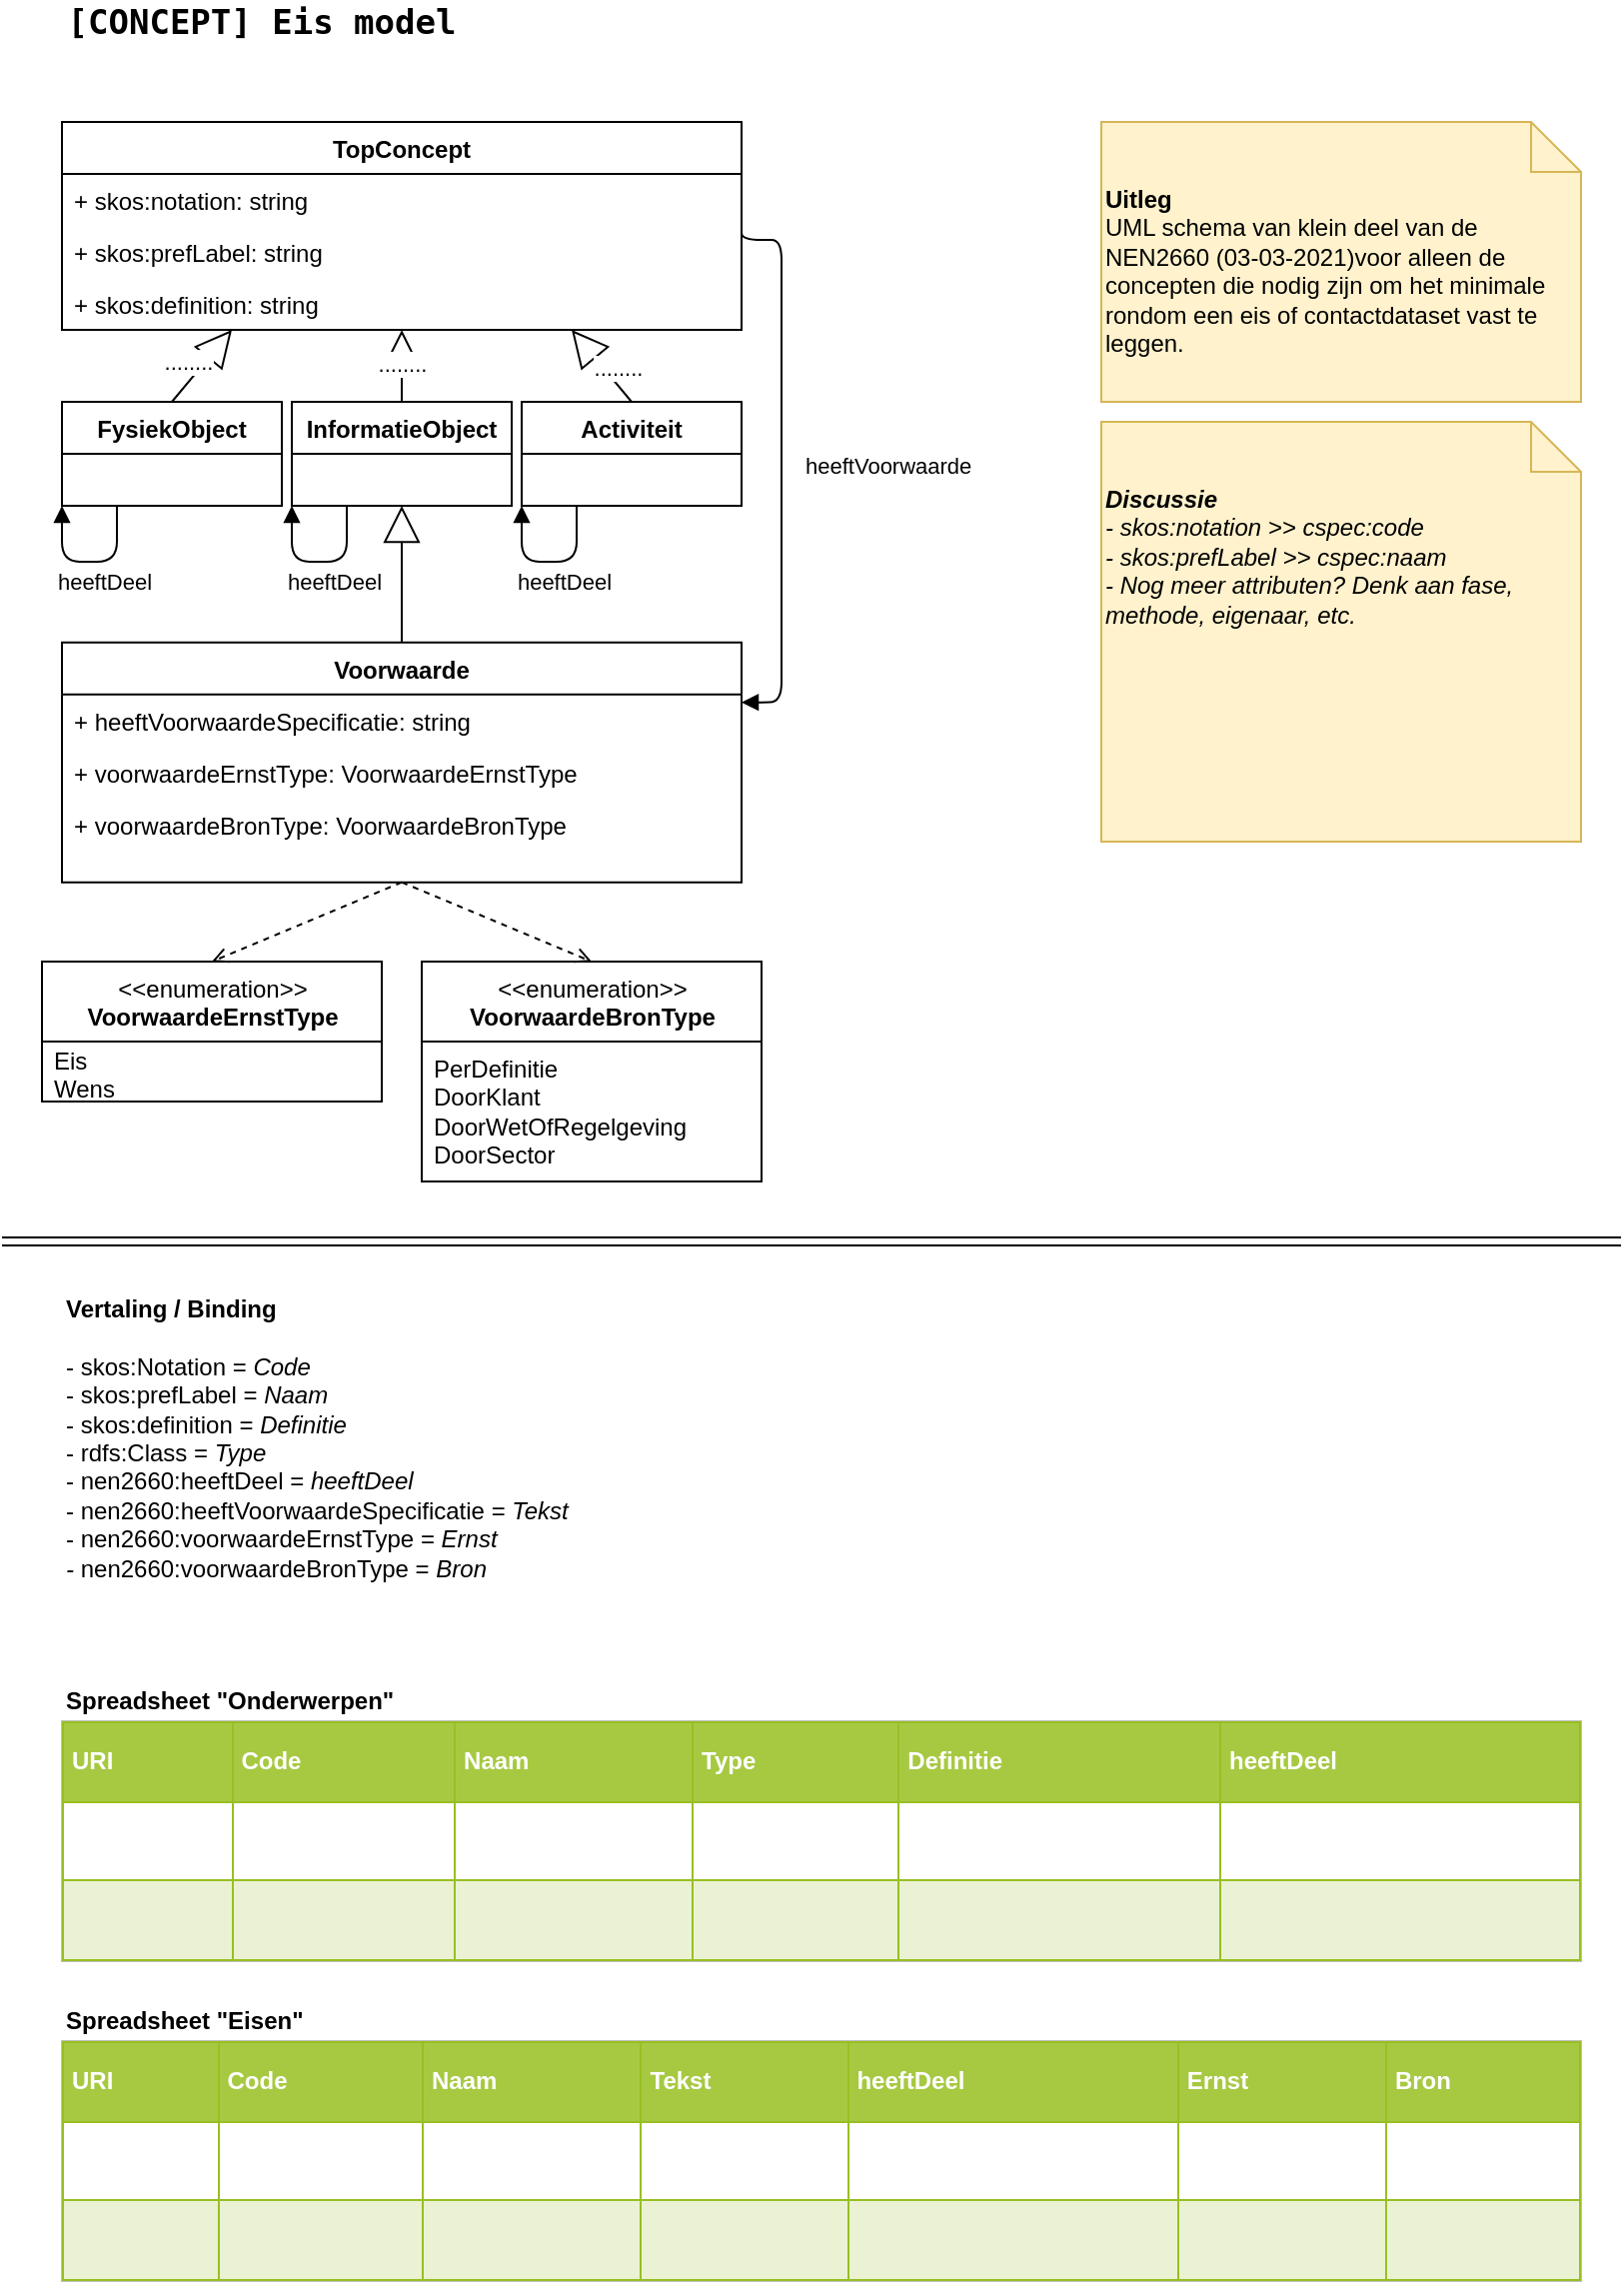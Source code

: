 <mxfile version="14.2.4" type="embed">
    <diagram id="-ttAfyzZw1vTDu5VzJYy" name="[CONCEPT] Eis model">
        <mxGraphModel dx="2184" dy="1182" grid="1" gridSize="10" guides="1" tooltips="1" connect="1" arrows="1" fold="1" page="1" pageScale="1" pageWidth="827" pageHeight="1169" math="0" shadow="0">
            <root>
                <mxCell id="0"/>
                <mxCell id="1" parent="0"/>
                <mxCell id="2" value="TopConcept" style="swimlane;fontStyle=1;childLayout=stackLayout;horizontal=1;startSize=26;fillColor=none;horizontalStack=0;resizeParent=1;resizeParentMax=0;resizeLast=0;collapsible=1;marginBottom=0;" parent="1" vertex="1">
                    <mxGeometry x="40" y="80" width="340" height="104" as="geometry"/>
                </mxCell>
                <mxCell id="45" value="+ skos:notation: string" style="text;strokeColor=none;fillColor=none;align=left;verticalAlign=top;spacingLeft=4;spacingRight=4;overflow=hidden;rotatable=0;points=[[0,0.5],[1,0.5]];portConstraint=eastwest;" parent="2" vertex="1">
                    <mxGeometry y="26" width="340" height="26" as="geometry"/>
                </mxCell>
                <mxCell id="44" value="+ skos:prefLabel: string" style="text;strokeColor=none;fillColor=none;align=left;verticalAlign=top;spacingLeft=4;spacingRight=4;overflow=hidden;rotatable=0;points=[[0,0.5],[1,0.5]];portConstraint=eastwest;" parent="2" vertex="1">
                    <mxGeometry y="52" width="340" height="26" as="geometry"/>
                </mxCell>
                <mxCell id="52" value="+ skos:definition: string" style="text;strokeColor=none;fillColor=none;align=left;verticalAlign=top;spacingLeft=4;spacingRight=4;overflow=hidden;rotatable=0;points=[[0,0.5],[1,0.5]];portConstraint=eastwest;" parent="2" vertex="1">
                    <mxGeometry y="78" width="340" height="26" as="geometry"/>
                </mxCell>
                <mxCell id="6" value="Voorwaarde" style="swimlane;fontStyle=1;childLayout=stackLayout;horizontal=1;startSize=26;fillColor=none;horizontalStack=0;resizeParent=1;resizeParentMax=0;resizeLast=0;collapsible=1;marginBottom=0;" parent="1" vertex="1">
                    <mxGeometry x="40" y="340.33" width="340" height="120" as="geometry"/>
                </mxCell>
                <mxCell id="7" value="+ heeftVoorwaardeSpecificatie: string" style="text;strokeColor=none;fillColor=none;align=left;verticalAlign=top;spacingLeft=4;spacingRight=4;overflow=hidden;rotatable=0;points=[[0,0.5],[1,0.5]];portConstraint=eastwest;" parent="6" vertex="1">
                    <mxGeometry y="26" width="340" height="26" as="geometry"/>
                </mxCell>
                <mxCell id="8" value="+ voorwaardeErnstType: VoorwaardeErnstType" style="text;strokeColor=none;fillColor=none;align=left;verticalAlign=top;spacingLeft=4;spacingRight=4;overflow=hidden;rotatable=0;points=[[0,0.5],[1,0.5]];portConstraint=eastwest;" parent="6" vertex="1">
                    <mxGeometry y="52" width="340" height="26" as="geometry"/>
                </mxCell>
                <mxCell id="9" value="+ voorwaardeBronType: VoorwaardeBronType" style="text;strokeColor=none;fillColor=none;align=left;verticalAlign=top;spacingLeft=4;spacingRight=4;overflow=hidden;rotatable=0;points=[[0,0.5],[1,0.5]];portConstraint=eastwest;" parent="6" vertex="1">
                    <mxGeometry y="78" width="340" height="42" as="geometry"/>
                </mxCell>
                <mxCell id="10" value="InformatieObject" style="swimlane;fontStyle=1;childLayout=stackLayout;horizontal=1;startSize=26;fillColor=none;horizontalStack=0;resizeParent=1;resizeParentMax=0;resizeLast=0;collapsible=1;marginBottom=0;" parent="1" vertex="1">
                    <mxGeometry x="155" y="220" width="110" height="52" as="geometry"/>
                </mxCell>
                <mxCell id="14" value="" style="endArrow=block;endSize=16;endFill=0;html=1;exitX=0.5;exitY=0;exitDx=0;exitDy=0;entryX=0.5;entryY=1;entryDx=0;entryDy=0;" parent="1" source="10" target="2" edge="1">
                    <mxGeometry width="160" relative="1" as="geometry">
                        <mxPoint x="160" y="570" as="sourcePoint"/>
                        <mxPoint x="311" y="200" as="targetPoint"/>
                    </mxGeometry>
                </mxCell>
                <mxCell id="25" value="........" style="edgeLabel;html=1;align=center;verticalAlign=middle;resizable=0;points=[];" parent="14" vertex="1" connectable="0">
                    <mxGeometry x="-0.508" y="2" relative="1" as="geometry">
                        <mxPoint x="2" y="-10" as="offset"/>
                    </mxGeometry>
                </mxCell>
                <mxCell id="15" value="" style="endArrow=block;endSize=16;endFill=0;html=1;exitX=0.5;exitY=0;exitDx=0;exitDy=0;entryX=0.5;entryY=1;entryDx=0;entryDy=0;" parent="1" source="6" target="10" edge="1">
                    <mxGeometry width="160" relative="1" as="geometry">
                        <mxPoint x="320" y="310.33" as="sourcePoint"/>
                        <mxPoint x="410" y="440.33" as="targetPoint"/>
                    </mxGeometry>
                </mxCell>
                <mxCell id="16" value="heeftVoorwaarde" style="endArrow=block;endFill=1;html=1;edgeStyle=orthogonalEdgeStyle;align=left;verticalAlign=top;exitX=1;exitY=0.5;exitDx=0;exitDy=0;entryX=1;entryY=0.25;entryDx=0;entryDy=0;" parent="1" source="2" target="6" edge="1">
                    <mxGeometry x="-0.091" y="10" relative="1" as="geometry">
                        <mxPoint x="40" y="500" as="sourcePoint"/>
                        <mxPoint x="430" y="480" as="targetPoint"/>
                        <Array as="points">
                            <mxPoint x="400" y="139"/>
                            <mxPoint x="400" y="370"/>
                        </Array>
                        <mxPoint as="offset"/>
                    </mxGeometry>
                </mxCell>
                <mxCell id="18" value="&amp;lt;&amp;lt;enumeration&amp;gt;&amp;gt;&lt;br&gt;&lt;span style=&quot;text-align: left&quot;&gt;&lt;b&gt;VoorwaardeErnstType&lt;/b&gt;&lt;/span&gt;" style="swimlane;fontStyle=0;align=center;verticalAlign=top;childLayout=stackLayout;horizontal=1;startSize=40;horizontalStack=0;resizeParent=1;resizeParentMax=0;resizeLast=0;collapsible=0;marginBottom=0;html=1;" parent="1" vertex="1">
                    <mxGeometry x="30" y="500" width="170" height="70" as="geometry"/>
                </mxCell>
                <mxCell id="19" value="Eis&lt;br&gt;Wens" style="text;html=1;strokeColor=none;fillColor=none;align=left;verticalAlign=middle;spacingLeft=4;spacingRight=4;overflow=hidden;rotatable=0;points=[[0,0.5],[1,0.5]];portConstraint=eastwest;" parent="18" vertex="1">
                    <mxGeometry y="40" width="170" height="30" as="geometry"/>
                </mxCell>
                <mxCell id="20" value="" style="endArrow=open;html=1;rounded=0;align=center;verticalAlign=bottom;dashed=1;endFill=0;labelBackgroundColor=none;entryX=0.5;entryY=0;entryDx=0;entryDy=0;exitX=0.5;exitY=1;exitDx=0;exitDy=0;" parent="1" source="6" target="18" edge="1">
                    <mxGeometry relative="1" as="geometry">
                        <mxPoint x="340" y="530" as="sourcePoint"/>
                        <mxPoint x="120" y="660.33" as="targetPoint"/>
                    </mxGeometry>
                </mxCell>
                <mxCell id="22" value="&amp;lt;&amp;lt;enumeration&amp;gt;&amp;gt;&lt;br&gt;&lt;div style=&quot;text-align: left&quot;&gt;&lt;span&gt;&lt;b&gt;VoorwaardeBronType&lt;/b&gt;&lt;/span&gt;&lt;/div&gt;" style="swimlane;fontStyle=0;align=center;verticalAlign=top;childLayout=stackLayout;horizontal=1;startSize=40;horizontalStack=0;resizeParent=1;resizeParentMax=0;resizeLast=0;collapsible=0;marginBottom=0;html=1;" parent="1" vertex="1">
                    <mxGeometry x="220" y="500.0" width="170" height="110" as="geometry"/>
                </mxCell>
                <mxCell id="23" value="PerDefinitie&lt;br&gt;DoorKlant&lt;br&gt;DoorWetOfRegelgeving&lt;br&gt;DoorSector" style="text;html=1;strokeColor=none;fillColor=none;align=left;verticalAlign=middle;spacingLeft=4;spacingRight=4;overflow=hidden;rotatable=0;points=[[0,0.5],[1,0.5]];portConstraint=eastwest;" parent="22" vertex="1">
                    <mxGeometry y="40" width="170" height="70" as="geometry"/>
                </mxCell>
                <mxCell id="24" value="" style="endArrow=open;html=1;rounded=0;align=center;verticalAlign=bottom;dashed=1;endFill=0;labelBackgroundColor=none;exitX=0.5;exitY=1;exitDx=0;exitDy=0;entryX=0.5;entryY=0;entryDx=0;entryDy=0;" parent="1" source="6" target="22" edge="1">
                    <mxGeometry relative="1" as="geometry">
                        <mxPoint x="135" y="470.33" as="sourcePoint"/>
                        <mxPoint x="220" y="545.33" as="targetPoint"/>
                    </mxGeometry>
                </mxCell>
                <mxCell id="33" style="edgeStyle=orthogonalEdgeStyle;rounded=1;orthogonalLoop=1;jettySize=auto;html=1;entryX=0;entryY=1;entryDx=0;entryDy=0;exitX=0.25;exitY=1;exitDx=0;exitDy=0;endArrow=block;endFill=1;" parent="1" source="26" target="26" edge="1">
                    <mxGeometry relative="1" as="geometry">
                        <mxPoint x="60" y="270" as="targetPoint"/>
                        <Array as="points">
                            <mxPoint x="68" y="300"/>
                            <mxPoint x="40" y="300"/>
                        </Array>
                    </mxGeometry>
                </mxCell>
                <mxCell id="34" value="heeftDeel" style="edgeLabel;html=1;align=center;verticalAlign=middle;resizable=0;points=[];" parent="33" vertex="1" connectable="0">
                    <mxGeometry x="-0.288" y="7" relative="1" as="geometry">
                        <mxPoint x="-5.5" y="3" as="offset"/>
                    </mxGeometry>
                </mxCell>
                <mxCell id="26" value="FysiekObject" style="swimlane;fontStyle=1;childLayout=stackLayout;horizontal=1;startSize=26;fillColor=none;horizontalStack=0;resizeParent=1;resizeParentMax=0;resizeLast=0;collapsible=1;marginBottom=0;" parent="1" vertex="1">
                    <mxGeometry x="40" y="220" width="110" height="52" as="geometry"/>
                </mxCell>
                <mxCell id="27" value="Activiteit" style="swimlane;fontStyle=1;childLayout=stackLayout;horizontal=1;startSize=26;fillColor=none;horizontalStack=0;resizeParent=1;resizeParentMax=0;resizeLast=0;collapsible=1;marginBottom=0;" parent="1" vertex="1">
                    <mxGeometry x="270" y="220" width="110" height="52" as="geometry"/>
                </mxCell>
                <mxCell id="29" value="" style="endArrow=block;endSize=16;endFill=0;html=1;exitX=0.5;exitY=0;exitDx=0;exitDy=0;entryX=0.75;entryY=1;entryDx=0;entryDy=0;" parent="1" source="27" target="2" edge="1">
                    <mxGeometry width="160" relative="1" as="geometry">
                        <mxPoint x="220" y="320" as="sourcePoint"/>
                        <mxPoint x="220" y="162" as="targetPoint"/>
                    </mxGeometry>
                </mxCell>
                <mxCell id="30" value="........" style="edgeLabel;html=1;align=center;verticalAlign=middle;resizable=0;points=[];" parent="29" vertex="1" connectable="0">
                    <mxGeometry x="-0.508" y="2" relative="1" as="geometry">
                        <mxPoint x="2" y="-10" as="offset"/>
                    </mxGeometry>
                </mxCell>
                <mxCell id="31" value="" style="endArrow=block;endSize=16;endFill=0;html=1;exitX=0.5;exitY=0;exitDx=0;exitDy=0;entryX=0.25;entryY=1;entryDx=0;entryDy=0;" parent="1" source="26" target="2" edge="1">
                    <mxGeometry width="160" relative="1" as="geometry">
                        <mxPoint x="335" y="320" as="sourcePoint"/>
                        <mxPoint x="305" y="162" as="targetPoint"/>
                    </mxGeometry>
                </mxCell>
                <mxCell id="32" value="........" style="edgeLabel;html=1;align=center;verticalAlign=middle;resizable=0;points=[];" parent="31" vertex="1" connectable="0">
                    <mxGeometry x="-0.508" y="2" relative="1" as="geometry">
                        <mxPoint x="2" y="-10" as="offset"/>
                    </mxGeometry>
                </mxCell>
                <mxCell id="35" style="edgeStyle=orthogonalEdgeStyle;rounded=1;orthogonalLoop=1;jettySize=auto;html=1;exitX=0.25;exitY=1;exitDx=0;exitDy=0;endArrow=block;endFill=1;entryX=0;entryY=1;entryDx=0;entryDy=0;" parent="1" source="10" target="10" edge="1">
                    <mxGeometry relative="1" as="geometry">
                        <mxPoint x="170" y="300" as="targetPoint"/>
                        <mxPoint x="77.5" y="282" as="sourcePoint"/>
                        <Array as="points">
                            <mxPoint x="183" y="300"/>
                            <mxPoint x="155" y="300"/>
                        </Array>
                    </mxGeometry>
                </mxCell>
                <mxCell id="36" value="heeftDeel" style="edgeLabel;html=1;align=center;verticalAlign=middle;resizable=0;points=[];" parent="35" vertex="1" connectable="0">
                    <mxGeometry x="-0.288" y="7" relative="1" as="geometry">
                        <mxPoint x="-5.5" y="3" as="offset"/>
                    </mxGeometry>
                </mxCell>
                <mxCell id="37" style="edgeStyle=orthogonalEdgeStyle;rounded=1;orthogonalLoop=1;jettySize=auto;html=1;exitX=0.25;exitY=1;exitDx=0;exitDy=0;endArrow=block;endFill=1;entryX=0;entryY=1;entryDx=0;entryDy=0;" parent="1" source="27" target="27" edge="1">
                    <mxGeometry relative="1" as="geometry">
                        <mxPoint x="165" y="282" as="targetPoint"/>
                        <mxPoint x="192.5" y="282" as="sourcePoint"/>
                        <Array as="points">
                            <mxPoint x="298" y="300"/>
                            <mxPoint x="270" y="300"/>
                        </Array>
                    </mxGeometry>
                </mxCell>
                <mxCell id="38" value="heeftDeel" style="edgeLabel;html=1;align=center;verticalAlign=middle;resizable=0;points=[];" parent="37" vertex="1" connectable="0">
                    <mxGeometry x="-0.288" y="7" relative="1" as="geometry">
                        <mxPoint x="-5.5" y="3" as="offset"/>
                    </mxGeometry>
                </mxCell>
                <mxCell id="40" value="&lt;table border=&quot;1&quot; width=&quot;100%&quot; cellpadding=&quot;4&quot; style=&quot;width: 100% ; height: 100% ; border-collapse: collapse&quot;&gt;&lt;tbody&gt;&lt;tr style=&quot;background-color: #a7c942 ; color: #ffffff ; border: 1px solid #98bf21&quot;&gt;&lt;th align=&quot;left&quot;&gt;URI&lt;/th&gt;&lt;th align=&quot;left&quot;&gt;Code&lt;/th&gt;&lt;th align=&quot;left&quot;&gt;Naam&lt;/th&gt;&lt;td&gt;&lt;b&gt;Type&lt;/b&gt;&lt;/td&gt;&lt;td&gt;&lt;b&gt;Definitie&lt;/b&gt;&lt;/td&gt;&lt;td&gt;&lt;b&gt;heeftDeel&lt;/b&gt;&lt;/td&gt;&lt;/tr&gt;&lt;tr style=&quot;border: 1px solid #98bf21&quot;&gt;&lt;td&gt;&lt;br&gt;&lt;/td&gt;&lt;td&gt;&lt;/td&gt;&lt;td&gt;&lt;/td&gt;&lt;td&gt;&lt;br&gt;&lt;/td&gt;&lt;td&gt;&lt;br&gt;&lt;/td&gt;&lt;td&gt;&lt;br&gt;&lt;/td&gt;&lt;/tr&gt;&lt;tr style=&quot;background-color: #eaf2d3 ; border: 1px solid #98bf21&quot;&gt;&lt;td&gt;&lt;br&gt;&lt;/td&gt;&lt;td&gt;&lt;/td&gt;&lt;td&gt;&lt;/td&gt;&lt;td&gt;&lt;br&gt;&lt;/td&gt;&lt;td&gt;&lt;br&gt;&lt;/td&gt;&lt;td&gt;&lt;br&gt;&lt;/td&gt;&lt;/tr&gt;&lt;/tbody&gt;&lt;/table&gt;" style="text;html=1;strokeColor=#c0c0c0;fillColor=#ffffff;overflow=fill;rounded=0;" parent="1" vertex="1">
                    <mxGeometry x="40" y="880" width="760" height="120" as="geometry"/>
                </mxCell>
                <mxCell id="43" value="&lt;table border=&quot;1&quot; width=&quot;100%&quot; cellpadding=&quot;4&quot; style=&quot;width: 100% ; height: 100% ; border-collapse: collapse&quot;&gt;&lt;tbody&gt;&lt;tr style=&quot;background-color: #a7c942 ; color: #ffffff ; border: 1px solid #98bf21&quot;&gt;&lt;th align=&quot;left&quot;&gt;URI&lt;/th&gt;&lt;th align=&quot;left&quot;&gt;Code&lt;/th&gt;&lt;th align=&quot;left&quot;&gt;Naam&lt;/th&gt;&lt;td&gt;&lt;b&gt;Tekst&lt;/b&gt;&lt;/td&gt;&lt;td&gt;&lt;b&gt;heeftDeel&lt;/b&gt;&lt;/td&gt;&lt;td&gt;&lt;b&gt;Ernst&lt;/b&gt;&lt;/td&gt;&lt;td&gt;&lt;b&gt;Bron&lt;/b&gt;&lt;/td&gt;&lt;/tr&gt;&lt;tr style=&quot;border: 1px solid #98bf21&quot;&gt;&lt;td&gt;&lt;br&gt;&lt;/td&gt;&lt;td&gt;&lt;/td&gt;&lt;td&gt;&lt;/td&gt;&lt;td&gt;&lt;br&gt;&lt;/td&gt;&lt;td&gt;&lt;br&gt;&lt;/td&gt;&lt;td&gt;&lt;br&gt;&lt;/td&gt;&lt;td&gt;&lt;br&gt;&lt;/td&gt;&lt;/tr&gt;&lt;tr style=&quot;background-color: #eaf2d3 ; border: 1px solid #98bf21&quot;&gt;&lt;td&gt;&lt;br&gt;&lt;/td&gt;&lt;td&gt;&lt;/td&gt;&lt;td&gt;&lt;/td&gt;&lt;td&gt;&lt;br&gt;&lt;/td&gt;&lt;td&gt;&lt;br&gt;&lt;/td&gt;&lt;td&gt;&lt;br&gt;&lt;/td&gt;&lt;td&gt;&lt;br&gt;&lt;/td&gt;&lt;/tr&gt;&lt;/tbody&gt;&lt;/table&gt;" style="text;html=1;strokeColor=#c0c0c0;fillColor=#ffffff;overflow=fill;rounded=0;" parent="1" vertex="1">
                    <mxGeometry x="40" y="1040" width="760" height="120" as="geometry"/>
                </mxCell>
                <mxCell id="46" value="&lt;b&gt;Discussie&lt;/b&gt;&lt;br&gt;- skos:notation &amp;gt;&amp;gt; cspec:code&lt;br&gt;- skos:prefLabel &amp;gt;&amp;gt; cspec:naam&lt;br&gt;- Nog meer attributen? Denk aan fase, methode, eigenaar, etc." style="shape=note2;boundedLbl=1;whiteSpace=wrap;html=1;size=25;verticalAlign=top;align=left;fillColor=#fff2cc;strokeColor=#d6b656;fontStyle=2" parent="1" vertex="1">
                    <mxGeometry x="560" y="230" width="240" height="210" as="geometry"/>
                </mxCell>
                <mxCell id="47" value="&lt;b&gt;Spreadsheet &quot;Onderwerpen&quot;&lt;/b&gt;" style="text;html=1;strokeColor=none;fillColor=none;align=left;verticalAlign=middle;whiteSpace=wrap;rounded=0;" parent="1" vertex="1">
                    <mxGeometry x="40" y="860" width="170" height="20" as="geometry"/>
                </mxCell>
                <mxCell id="48" value="&lt;b&gt;Spreadsheet &quot;Eisen&quot;&lt;/b&gt;" style="text;html=1;strokeColor=none;fillColor=none;align=left;verticalAlign=middle;whiteSpace=wrap;rounded=0;" parent="1" vertex="1">
                    <mxGeometry x="40" y="1020" width="170" height="20" as="geometry"/>
                </mxCell>
                <mxCell id="51" value="&lt;b&gt;Vertaling / Binding&lt;/b&gt;&lt;br&gt;&lt;br&gt;- skos:Notation = &lt;i&gt;Code&lt;/i&gt;&lt;br&gt;- skos:prefLabel = &lt;i&gt;Naam&lt;/i&gt;&lt;br&gt;- skos:definition = &lt;i&gt;Definitie&lt;br&gt;&lt;/i&gt;- rdfs:Class = &lt;i&gt;Type&lt;/i&gt;&lt;br&gt;- nen2660:heeftDeel = &lt;i&gt;heeftDeel&lt;/i&gt;&lt;br&gt;- nen2660:heeftVoorwaardeSpecificatie = &lt;i&gt;Tekst&lt;/i&gt;&lt;br&gt;- nen2660:voorwaardeErnstType = &lt;i&gt;Ernst&lt;br&gt;- &lt;/i&gt;nen2660:voorwaardeBronType = &lt;i&gt;Bron&lt;/i&gt;" style="text;html=1;strokeColor=none;fillColor=none;align=left;verticalAlign=top;whiteSpace=wrap;rounded=0;fontColor=#000000;horizontal=1;" parent="1" vertex="1">
                    <mxGeometry x="40" y="660" width="330" height="160" as="geometry"/>
                </mxCell>
                <mxCell id="53" value="&lt;b&gt;Uitleg&lt;/b&gt;&lt;br&gt;UML schema van klein deel van de NEN2660 (03-03-2021)voor alleen de concepten die nodig zijn om het minimale rondom een eis of contactdataset vast te leggen.&amp;nbsp;" style="shape=note2;boundedLbl=1;whiteSpace=wrap;html=1;size=25;verticalAlign=top;align=left;fillColor=#fff2cc;strokeColor=#d6b656;" parent="1" vertex="1">
                    <mxGeometry x="560" y="80" width="240" height="140" as="geometry"/>
                </mxCell>
                <object label="&lt;code class=&quot;highlighter-rouge&quot; style=&quot;font-size: 17px;&quot;&gt;%page%&lt;/code&gt;" placeholders="1" Naam="%page%" id="56">
                    <mxCell style="text;html=1;strokeColor=none;fillColor=none;align=center;verticalAlign=middle;whiteSpace=wrap;rounded=0;fontColor=#000000;fontStyle=1;fontSize=17;" parent="1" vertex="1">
                        <mxGeometry x="40" y="20" width="200" height="20" as="geometry"/>
                    </mxCell>
                </object>
                <mxCell id="57" value="" style="shape=link;html=1;endArrow=block;endFill=1;fontSize=17;fontColor=#000000;" edge="1" parent="1">
                    <mxGeometry width="100" relative="1" as="geometry">
                        <mxPoint x="10" y="640" as="sourcePoint"/>
                        <mxPoint x="820" y="640" as="targetPoint"/>
                    </mxGeometry>
                </mxCell>
            </root>
        </mxGraphModel>
    </diagram>
</mxfile>